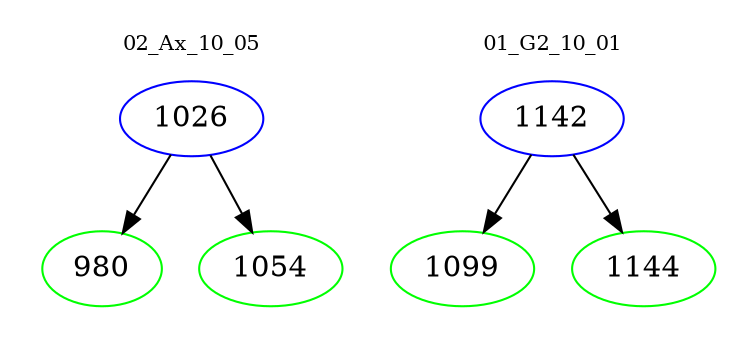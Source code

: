 digraph{
subgraph cluster_0 {
color = white
label = "02_Ax_10_05";
fontsize=10;
T0_1026 [label="1026", color="blue"]
T0_1026 -> T0_980 [color="black"]
T0_980 [label="980", color="green"]
T0_1026 -> T0_1054 [color="black"]
T0_1054 [label="1054", color="green"]
}
subgraph cluster_1 {
color = white
label = "01_G2_10_01";
fontsize=10;
T1_1142 [label="1142", color="blue"]
T1_1142 -> T1_1099 [color="black"]
T1_1099 [label="1099", color="green"]
T1_1142 -> T1_1144 [color="black"]
T1_1144 [label="1144", color="green"]
}
}

